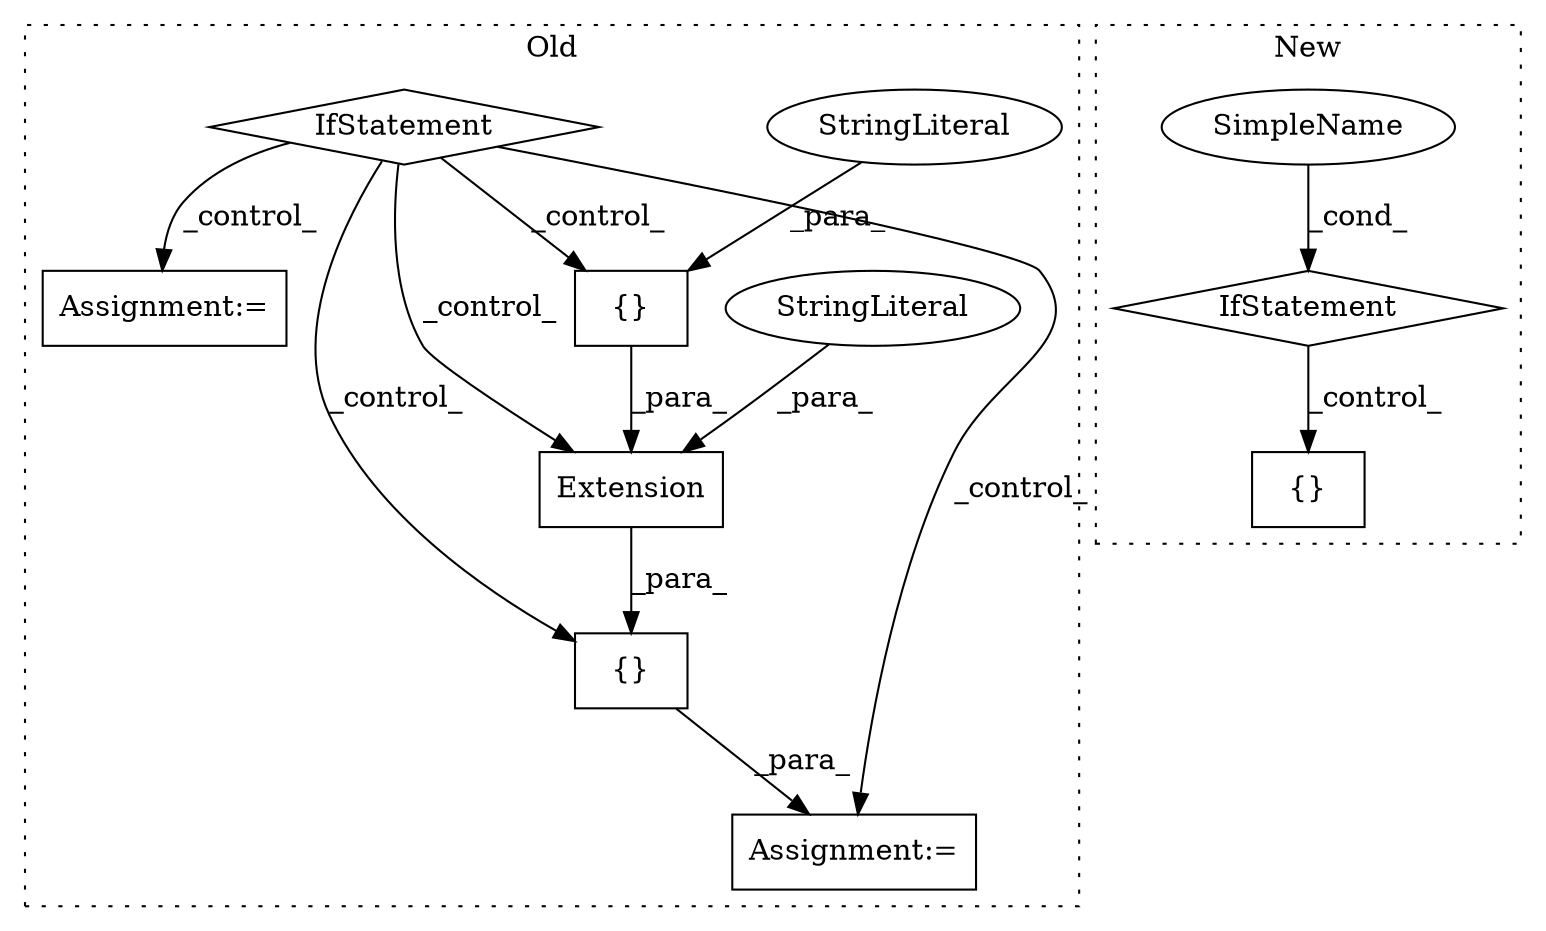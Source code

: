 digraph G {
subgraph cluster0 {
1 [label="Extension" a="32" s="499,562" l="10,1" shape="box"];
3 [label="{}" a="4" s="539,561" l="1,1" shape="box"];
4 [label="StringLiteral" a="45" s="509" l="17" shape="ellipse"];
5 [label="{}" a="4" s="376,683" l="1,1" shape="box"];
6 [label="StringLiteral" a="45" s="540" l="21" shape="ellipse"];
7 [label="Assignment:=" a="7" s="358" l="1" shape="box"];
9 [label="IfStatement" a="25" s="330,345" l="4,2" shape="diamond"];
10 [label="Assignment:=" a="7" s="709" l="1" shape="box"];
label = "Old";
style="dotted";
}
subgraph cluster1 {
2 [label="IfStatement" a="25" s="777" l="24" shape="diamond"];
8 [label="{}" a="4" s="687,708" l="1,1" shape="box"];
11 [label="SimpleName" a="42" s="796" l="5" shape="ellipse"];
label = "New";
style="dotted";
}
1 -> 5 [label="_para_"];
2 -> 8 [label="_control_"];
3 -> 1 [label="_para_"];
4 -> 1 [label="_para_"];
5 -> 7 [label="_para_"];
6 -> 3 [label="_para_"];
9 -> 3 [label="_control_"];
9 -> 5 [label="_control_"];
9 -> 10 [label="_control_"];
9 -> 7 [label="_control_"];
9 -> 1 [label="_control_"];
11 -> 2 [label="_cond_"];
}